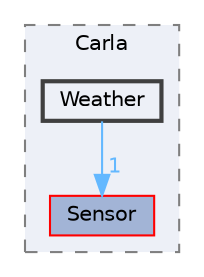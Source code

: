 digraph "Weather"
{
 // INTERACTIVE_SVG=YES
 // LATEX_PDF_SIZE
  bgcolor="transparent";
  edge [fontname=Helvetica,fontsize=10,labelfontname=Helvetica,labelfontsize=10];
  node [fontname=Helvetica,fontsize=10,shape=box,height=0.2,width=0.4];
  compound=true
  subgraph clusterdir_8fc34afb5f07a67966c78bf5319f94ae {
    graph [ bgcolor="#edf0f7", pencolor="grey50", label="Carla", fontname=Helvetica,fontsize=10 style="filled,dashed", URL="dir_8fc34afb5f07a67966c78bf5319f94ae.html",tooltip=""]
  dir_32df69f29a08a23c97cd630e5cd47b2e [label="Sensor", fillcolor="#a2b4d6", color="red", style="filled", URL="dir_32df69f29a08a23c97cd630e5cd47b2e.html",tooltip=""];
  dir_b3a8bd261fb98563f858806beb7e2741 [label="Weather", fillcolor="#edf0f7", color="grey25", style="filled,bold", URL="dir_b3a8bd261fb98563f858806beb7e2741.html",tooltip=""];
  }
  dir_b3a8bd261fb98563f858806beb7e2741->dir_32df69f29a08a23c97cd630e5cd47b2e [headlabel="1", labeldistance=1.5 headhref="dir_000073_000048.html" href="dir_000073_000048.html" color="steelblue1" fontcolor="steelblue1"];
}
